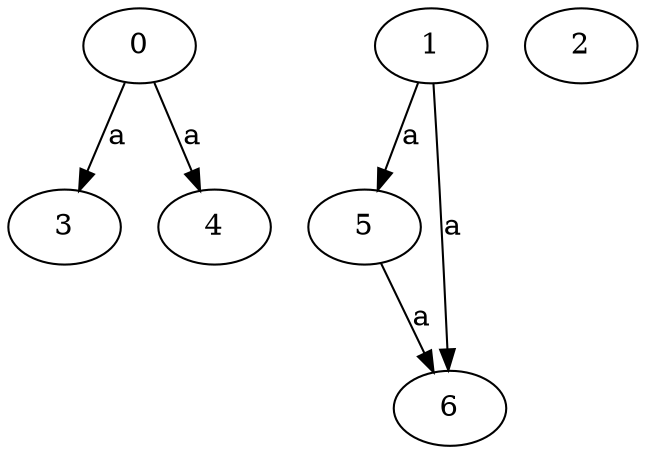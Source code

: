 strict digraph  {
3;
0;
4;
5;
1;
2;
6;
0 -> 3  [label=a];
0 -> 4  [label=a];
5 -> 6  [label=a];
1 -> 5  [label=a];
1 -> 6  [label=a];
}
